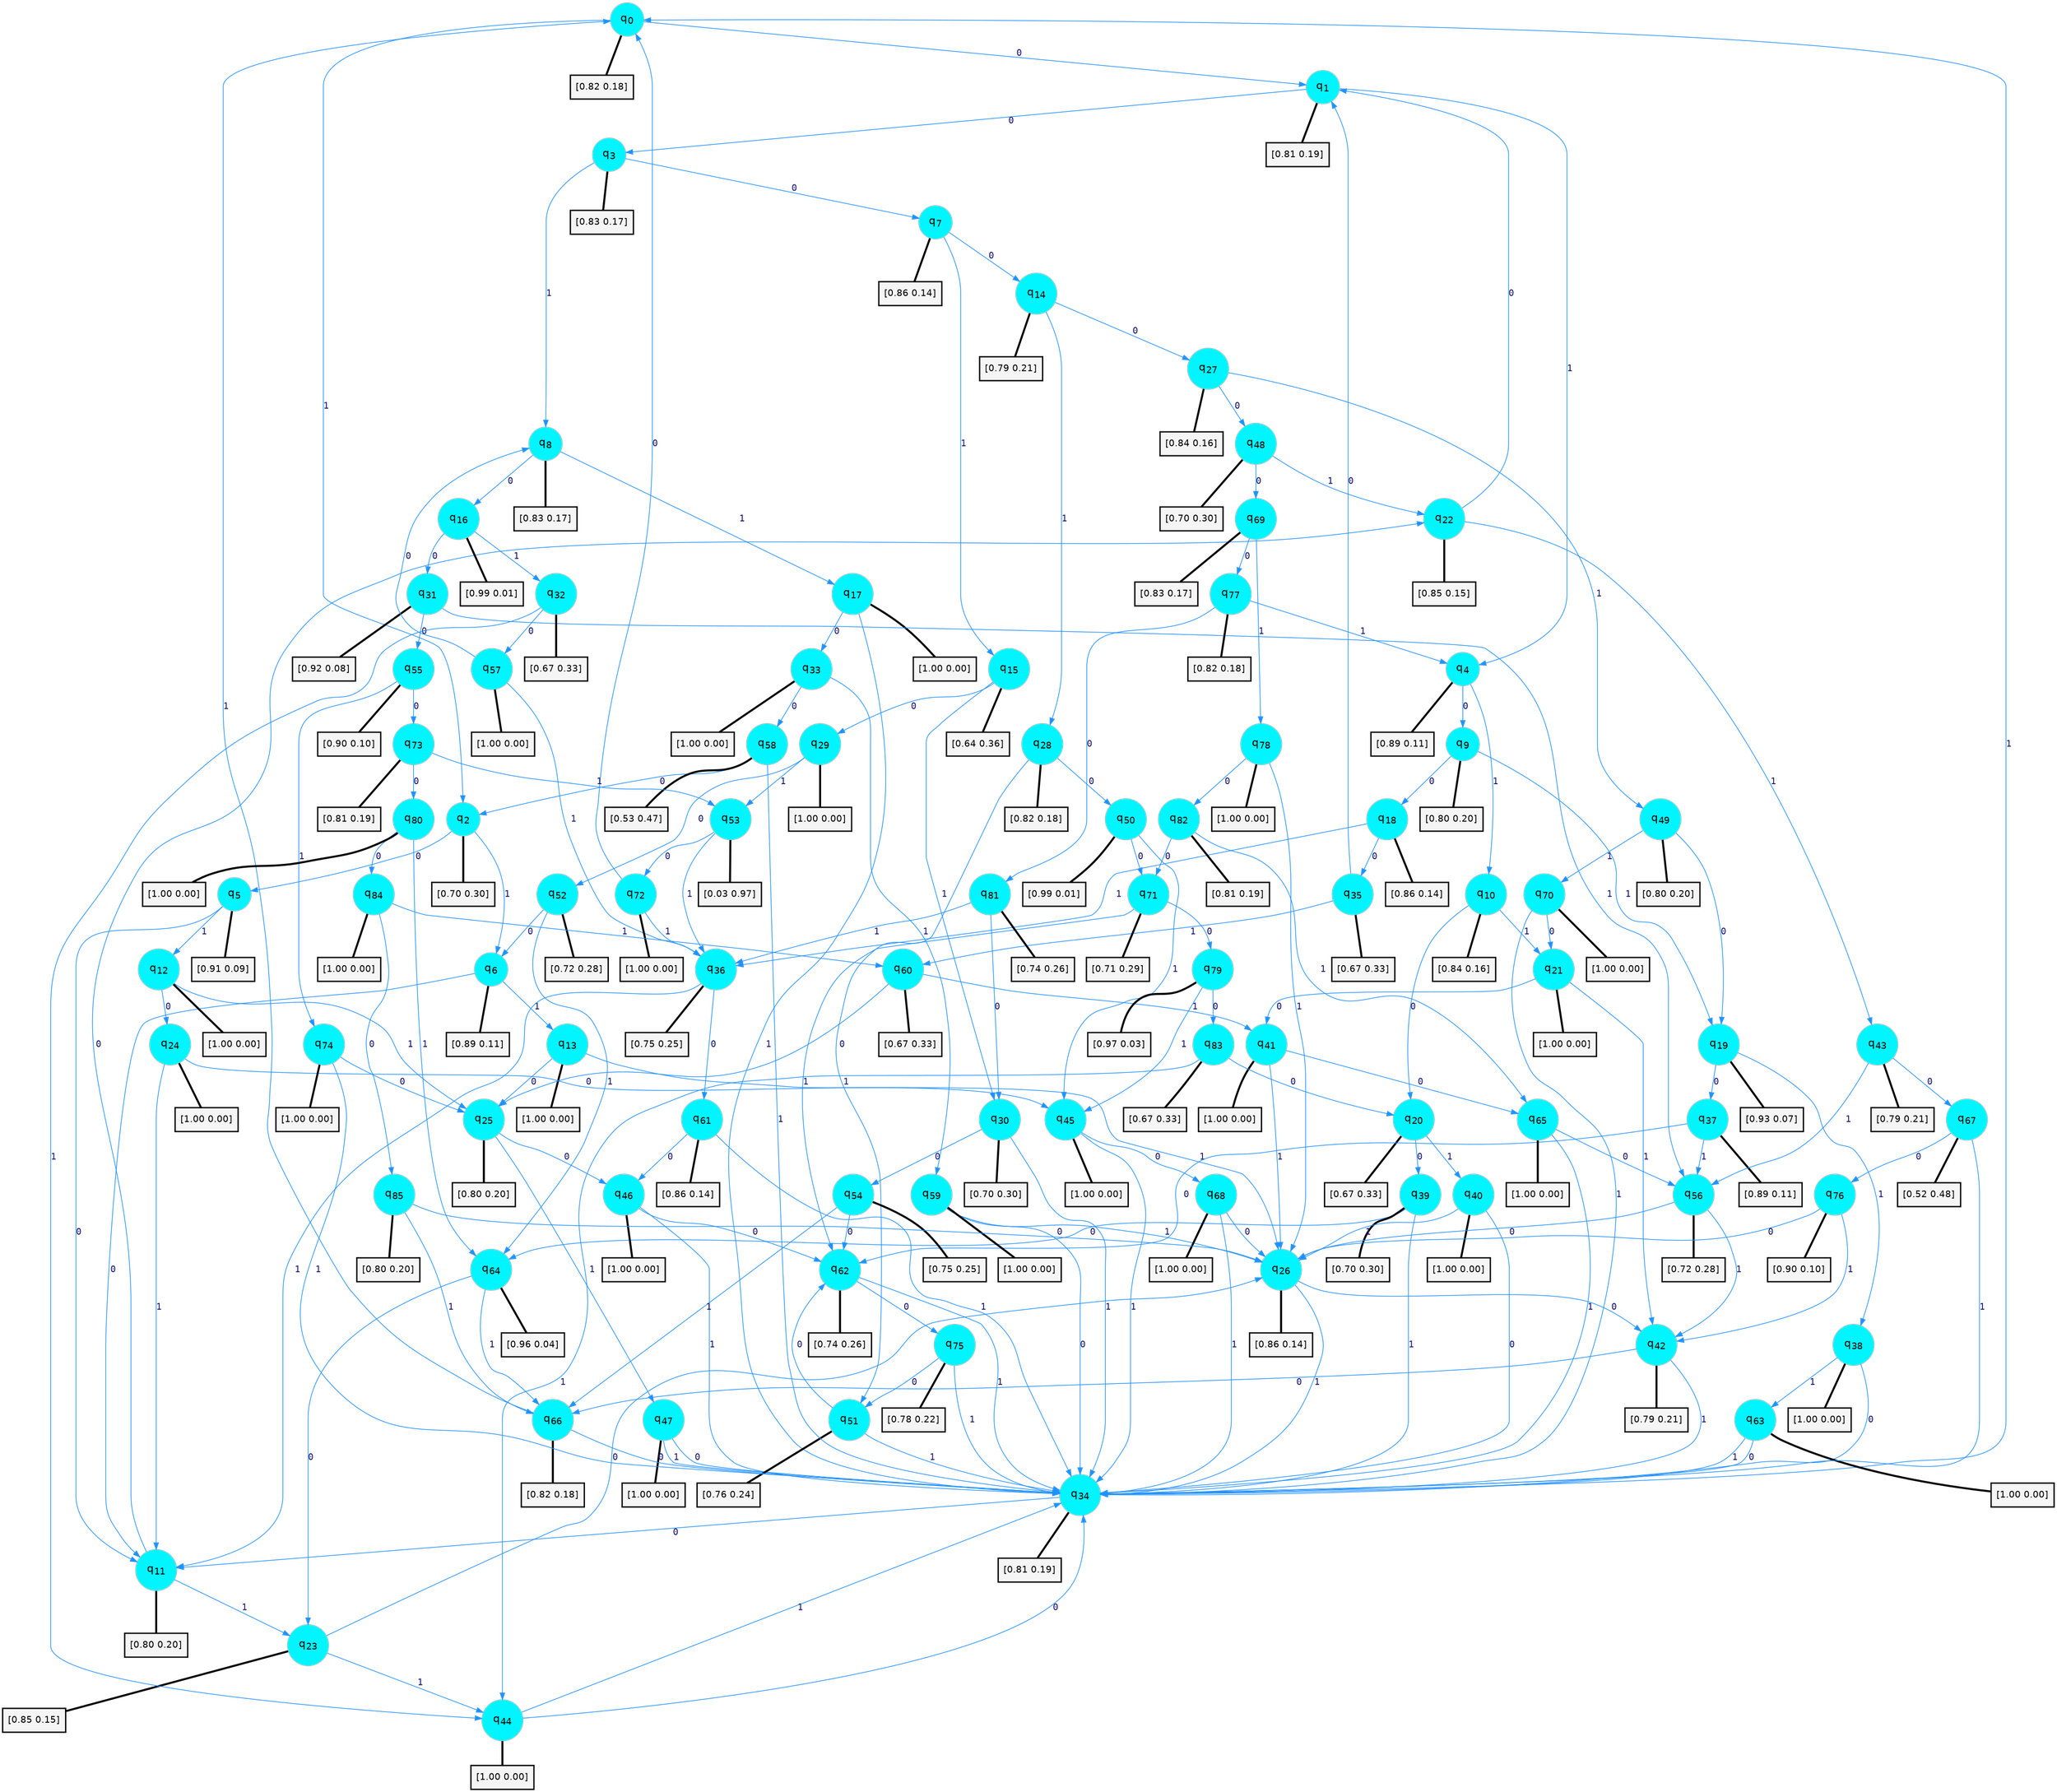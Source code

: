 digraph G {
graph [
bgcolor=transparent, dpi=300, rankdir=TD, size="40,25"];
node [
color=gray, fillcolor=turquoise1, fontcolor=black, fontname=Helvetica, fontsize=16, fontweight=bold, shape=circle, style=filled];
edge [
arrowsize=1, color=dodgerblue1, fontcolor=midnightblue, fontname=courier, fontweight=bold, penwidth=1, style=solid, weight=20];
0[label=<q<SUB>0</SUB>>];
1[label=<q<SUB>1</SUB>>];
2[label=<q<SUB>2</SUB>>];
3[label=<q<SUB>3</SUB>>];
4[label=<q<SUB>4</SUB>>];
5[label=<q<SUB>5</SUB>>];
6[label=<q<SUB>6</SUB>>];
7[label=<q<SUB>7</SUB>>];
8[label=<q<SUB>8</SUB>>];
9[label=<q<SUB>9</SUB>>];
10[label=<q<SUB>10</SUB>>];
11[label=<q<SUB>11</SUB>>];
12[label=<q<SUB>12</SUB>>];
13[label=<q<SUB>13</SUB>>];
14[label=<q<SUB>14</SUB>>];
15[label=<q<SUB>15</SUB>>];
16[label=<q<SUB>16</SUB>>];
17[label=<q<SUB>17</SUB>>];
18[label=<q<SUB>18</SUB>>];
19[label=<q<SUB>19</SUB>>];
20[label=<q<SUB>20</SUB>>];
21[label=<q<SUB>21</SUB>>];
22[label=<q<SUB>22</SUB>>];
23[label=<q<SUB>23</SUB>>];
24[label=<q<SUB>24</SUB>>];
25[label=<q<SUB>25</SUB>>];
26[label=<q<SUB>26</SUB>>];
27[label=<q<SUB>27</SUB>>];
28[label=<q<SUB>28</SUB>>];
29[label=<q<SUB>29</SUB>>];
30[label=<q<SUB>30</SUB>>];
31[label=<q<SUB>31</SUB>>];
32[label=<q<SUB>32</SUB>>];
33[label=<q<SUB>33</SUB>>];
34[label=<q<SUB>34</SUB>>];
35[label=<q<SUB>35</SUB>>];
36[label=<q<SUB>36</SUB>>];
37[label=<q<SUB>37</SUB>>];
38[label=<q<SUB>38</SUB>>];
39[label=<q<SUB>39</SUB>>];
40[label=<q<SUB>40</SUB>>];
41[label=<q<SUB>41</SUB>>];
42[label=<q<SUB>42</SUB>>];
43[label=<q<SUB>43</SUB>>];
44[label=<q<SUB>44</SUB>>];
45[label=<q<SUB>45</SUB>>];
46[label=<q<SUB>46</SUB>>];
47[label=<q<SUB>47</SUB>>];
48[label=<q<SUB>48</SUB>>];
49[label=<q<SUB>49</SUB>>];
50[label=<q<SUB>50</SUB>>];
51[label=<q<SUB>51</SUB>>];
52[label=<q<SUB>52</SUB>>];
53[label=<q<SUB>53</SUB>>];
54[label=<q<SUB>54</SUB>>];
55[label=<q<SUB>55</SUB>>];
56[label=<q<SUB>56</SUB>>];
57[label=<q<SUB>57</SUB>>];
58[label=<q<SUB>58</SUB>>];
59[label=<q<SUB>59</SUB>>];
60[label=<q<SUB>60</SUB>>];
61[label=<q<SUB>61</SUB>>];
62[label=<q<SUB>62</SUB>>];
63[label=<q<SUB>63</SUB>>];
64[label=<q<SUB>64</SUB>>];
65[label=<q<SUB>65</SUB>>];
66[label=<q<SUB>66</SUB>>];
67[label=<q<SUB>67</SUB>>];
68[label=<q<SUB>68</SUB>>];
69[label=<q<SUB>69</SUB>>];
70[label=<q<SUB>70</SUB>>];
71[label=<q<SUB>71</SUB>>];
72[label=<q<SUB>72</SUB>>];
73[label=<q<SUB>73</SUB>>];
74[label=<q<SUB>74</SUB>>];
75[label=<q<SUB>75</SUB>>];
76[label=<q<SUB>76</SUB>>];
77[label=<q<SUB>77</SUB>>];
78[label=<q<SUB>78</SUB>>];
79[label=<q<SUB>79</SUB>>];
80[label=<q<SUB>80</SUB>>];
81[label=<q<SUB>81</SUB>>];
82[label=<q<SUB>82</SUB>>];
83[label=<q<SUB>83</SUB>>];
84[label=<q<SUB>84</SUB>>];
85[label=<q<SUB>85</SUB>>];
86[label="[0.82 0.18]", shape=box,fontcolor=black, fontname=Helvetica, fontsize=14, penwidth=2, fillcolor=whitesmoke,color=black];
87[label="[0.81 0.19]", shape=box,fontcolor=black, fontname=Helvetica, fontsize=14, penwidth=2, fillcolor=whitesmoke,color=black];
88[label="[0.70 0.30]", shape=box,fontcolor=black, fontname=Helvetica, fontsize=14, penwidth=2, fillcolor=whitesmoke,color=black];
89[label="[0.83 0.17]", shape=box,fontcolor=black, fontname=Helvetica, fontsize=14, penwidth=2, fillcolor=whitesmoke,color=black];
90[label="[0.89 0.11]", shape=box,fontcolor=black, fontname=Helvetica, fontsize=14, penwidth=2, fillcolor=whitesmoke,color=black];
91[label="[0.91 0.09]", shape=box,fontcolor=black, fontname=Helvetica, fontsize=14, penwidth=2, fillcolor=whitesmoke,color=black];
92[label="[0.89 0.11]", shape=box,fontcolor=black, fontname=Helvetica, fontsize=14, penwidth=2, fillcolor=whitesmoke,color=black];
93[label="[0.86 0.14]", shape=box,fontcolor=black, fontname=Helvetica, fontsize=14, penwidth=2, fillcolor=whitesmoke,color=black];
94[label="[0.83 0.17]", shape=box,fontcolor=black, fontname=Helvetica, fontsize=14, penwidth=2, fillcolor=whitesmoke,color=black];
95[label="[0.80 0.20]", shape=box,fontcolor=black, fontname=Helvetica, fontsize=14, penwidth=2, fillcolor=whitesmoke,color=black];
96[label="[0.84 0.16]", shape=box,fontcolor=black, fontname=Helvetica, fontsize=14, penwidth=2, fillcolor=whitesmoke,color=black];
97[label="[0.80 0.20]", shape=box,fontcolor=black, fontname=Helvetica, fontsize=14, penwidth=2, fillcolor=whitesmoke,color=black];
98[label="[1.00 0.00]", shape=box,fontcolor=black, fontname=Helvetica, fontsize=14, penwidth=2, fillcolor=whitesmoke,color=black];
99[label="[1.00 0.00]", shape=box,fontcolor=black, fontname=Helvetica, fontsize=14, penwidth=2, fillcolor=whitesmoke,color=black];
100[label="[0.79 0.21]", shape=box,fontcolor=black, fontname=Helvetica, fontsize=14, penwidth=2, fillcolor=whitesmoke,color=black];
101[label="[0.64 0.36]", shape=box,fontcolor=black, fontname=Helvetica, fontsize=14, penwidth=2, fillcolor=whitesmoke,color=black];
102[label="[0.99 0.01]", shape=box,fontcolor=black, fontname=Helvetica, fontsize=14, penwidth=2, fillcolor=whitesmoke,color=black];
103[label="[1.00 0.00]", shape=box,fontcolor=black, fontname=Helvetica, fontsize=14, penwidth=2, fillcolor=whitesmoke,color=black];
104[label="[0.86 0.14]", shape=box,fontcolor=black, fontname=Helvetica, fontsize=14, penwidth=2, fillcolor=whitesmoke,color=black];
105[label="[0.93 0.07]", shape=box,fontcolor=black, fontname=Helvetica, fontsize=14, penwidth=2, fillcolor=whitesmoke,color=black];
106[label="[0.67 0.33]", shape=box,fontcolor=black, fontname=Helvetica, fontsize=14, penwidth=2, fillcolor=whitesmoke,color=black];
107[label="[1.00 0.00]", shape=box,fontcolor=black, fontname=Helvetica, fontsize=14, penwidth=2, fillcolor=whitesmoke,color=black];
108[label="[0.85 0.15]", shape=box,fontcolor=black, fontname=Helvetica, fontsize=14, penwidth=2, fillcolor=whitesmoke,color=black];
109[label="[0.85 0.15]", shape=box,fontcolor=black, fontname=Helvetica, fontsize=14, penwidth=2, fillcolor=whitesmoke,color=black];
110[label="[1.00 0.00]", shape=box,fontcolor=black, fontname=Helvetica, fontsize=14, penwidth=2, fillcolor=whitesmoke,color=black];
111[label="[0.80 0.20]", shape=box,fontcolor=black, fontname=Helvetica, fontsize=14, penwidth=2, fillcolor=whitesmoke,color=black];
112[label="[0.86 0.14]", shape=box,fontcolor=black, fontname=Helvetica, fontsize=14, penwidth=2, fillcolor=whitesmoke,color=black];
113[label="[0.84 0.16]", shape=box,fontcolor=black, fontname=Helvetica, fontsize=14, penwidth=2, fillcolor=whitesmoke,color=black];
114[label="[0.82 0.18]", shape=box,fontcolor=black, fontname=Helvetica, fontsize=14, penwidth=2, fillcolor=whitesmoke,color=black];
115[label="[1.00 0.00]", shape=box,fontcolor=black, fontname=Helvetica, fontsize=14, penwidth=2, fillcolor=whitesmoke,color=black];
116[label="[0.70 0.30]", shape=box,fontcolor=black, fontname=Helvetica, fontsize=14, penwidth=2, fillcolor=whitesmoke,color=black];
117[label="[0.92 0.08]", shape=box,fontcolor=black, fontname=Helvetica, fontsize=14, penwidth=2, fillcolor=whitesmoke,color=black];
118[label="[0.67 0.33]", shape=box,fontcolor=black, fontname=Helvetica, fontsize=14, penwidth=2, fillcolor=whitesmoke,color=black];
119[label="[1.00 0.00]", shape=box,fontcolor=black, fontname=Helvetica, fontsize=14, penwidth=2, fillcolor=whitesmoke,color=black];
120[label="[0.81 0.19]", shape=box,fontcolor=black, fontname=Helvetica, fontsize=14, penwidth=2, fillcolor=whitesmoke,color=black];
121[label="[0.67 0.33]", shape=box,fontcolor=black, fontname=Helvetica, fontsize=14, penwidth=2, fillcolor=whitesmoke,color=black];
122[label="[0.75 0.25]", shape=box,fontcolor=black, fontname=Helvetica, fontsize=14, penwidth=2, fillcolor=whitesmoke,color=black];
123[label="[0.89 0.11]", shape=box,fontcolor=black, fontname=Helvetica, fontsize=14, penwidth=2, fillcolor=whitesmoke,color=black];
124[label="[1.00 0.00]", shape=box,fontcolor=black, fontname=Helvetica, fontsize=14, penwidth=2, fillcolor=whitesmoke,color=black];
125[label="[0.70 0.30]", shape=box,fontcolor=black, fontname=Helvetica, fontsize=14, penwidth=2, fillcolor=whitesmoke,color=black];
126[label="[1.00 0.00]", shape=box,fontcolor=black, fontname=Helvetica, fontsize=14, penwidth=2, fillcolor=whitesmoke,color=black];
127[label="[1.00 0.00]", shape=box,fontcolor=black, fontname=Helvetica, fontsize=14, penwidth=2, fillcolor=whitesmoke,color=black];
128[label="[0.79 0.21]", shape=box,fontcolor=black, fontname=Helvetica, fontsize=14, penwidth=2, fillcolor=whitesmoke,color=black];
129[label="[0.79 0.21]", shape=box,fontcolor=black, fontname=Helvetica, fontsize=14, penwidth=2, fillcolor=whitesmoke,color=black];
130[label="[1.00 0.00]", shape=box,fontcolor=black, fontname=Helvetica, fontsize=14, penwidth=2, fillcolor=whitesmoke,color=black];
131[label="[1.00 0.00]", shape=box,fontcolor=black, fontname=Helvetica, fontsize=14, penwidth=2, fillcolor=whitesmoke,color=black];
132[label="[1.00 0.00]", shape=box,fontcolor=black, fontname=Helvetica, fontsize=14, penwidth=2, fillcolor=whitesmoke,color=black];
133[label="[1.00 0.00]", shape=box,fontcolor=black, fontname=Helvetica, fontsize=14, penwidth=2, fillcolor=whitesmoke,color=black];
134[label="[0.70 0.30]", shape=box,fontcolor=black, fontname=Helvetica, fontsize=14, penwidth=2, fillcolor=whitesmoke,color=black];
135[label="[0.80 0.20]", shape=box,fontcolor=black, fontname=Helvetica, fontsize=14, penwidth=2, fillcolor=whitesmoke,color=black];
136[label="[0.99 0.01]", shape=box,fontcolor=black, fontname=Helvetica, fontsize=14, penwidth=2, fillcolor=whitesmoke,color=black];
137[label="[0.76 0.24]", shape=box,fontcolor=black, fontname=Helvetica, fontsize=14, penwidth=2, fillcolor=whitesmoke,color=black];
138[label="[0.72 0.28]", shape=box,fontcolor=black, fontname=Helvetica, fontsize=14, penwidth=2, fillcolor=whitesmoke,color=black];
139[label="[0.03 0.97]", shape=box,fontcolor=black, fontname=Helvetica, fontsize=14, penwidth=2, fillcolor=whitesmoke,color=black];
140[label="[0.75 0.25]", shape=box,fontcolor=black, fontname=Helvetica, fontsize=14, penwidth=2, fillcolor=whitesmoke,color=black];
141[label="[0.90 0.10]", shape=box,fontcolor=black, fontname=Helvetica, fontsize=14, penwidth=2, fillcolor=whitesmoke,color=black];
142[label="[0.72 0.28]", shape=box,fontcolor=black, fontname=Helvetica, fontsize=14, penwidth=2, fillcolor=whitesmoke,color=black];
143[label="[1.00 0.00]", shape=box,fontcolor=black, fontname=Helvetica, fontsize=14, penwidth=2, fillcolor=whitesmoke,color=black];
144[label="[0.53 0.47]", shape=box,fontcolor=black, fontname=Helvetica, fontsize=14, penwidth=2, fillcolor=whitesmoke,color=black];
145[label="[1.00 0.00]", shape=box,fontcolor=black, fontname=Helvetica, fontsize=14, penwidth=2, fillcolor=whitesmoke,color=black];
146[label="[0.67 0.33]", shape=box,fontcolor=black, fontname=Helvetica, fontsize=14, penwidth=2, fillcolor=whitesmoke,color=black];
147[label="[0.86 0.14]", shape=box,fontcolor=black, fontname=Helvetica, fontsize=14, penwidth=2, fillcolor=whitesmoke,color=black];
148[label="[0.74 0.26]", shape=box,fontcolor=black, fontname=Helvetica, fontsize=14, penwidth=2, fillcolor=whitesmoke,color=black];
149[label="[1.00 0.00]", shape=box,fontcolor=black, fontname=Helvetica, fontsize=14, penwidth=2, fillcolor=whitesmoke,color=black];
150[label="[0.96 0.04]", shape=box,fontcolor=black, fontname=Helvetica, fontsize=14, penwidth=2, fillcolor=whitesmoke,color=black];
151[label="[1.00 0.00]", shape=box,fontcolor=black, fontname=Helvetica, fontsize=14, penwidth=2, fillcolor=whitesmoke,color=black];
152[label="[0.82 0.18]", shape=box,fontcolor=black, fontname=Helvetica, fontsize=14, penwidth=2, fillcolor=whitesmoke,color=black];
153[label="[0.52 0.48]", shape=box,fontcolor=black, fontname=Helvetica, fontsize=14, penwidth=2, fillcolor=whitesmoke,color=black];
154[label="[1.00 0.00]", shape=box,fontcolor=black, fontname=Helvetica, fontsize=14, penwidth=2, fillcolor=whitesmoke,color=black];
155[label="[0.83 0.17]", shape=box,fontcolor=black, fontname=Helvetica, fontsize=14, penwidth=2, fillcolor=whitesmoke,color=black];
156[label="[1.00 0.00]", shape=box,fontcolor=black, fontname=Helvetica, fontsize=14, penwidth=2, fillcolor=whitesmoke,color=black];
157[label="[0.71 0.29]", shape=box,fontcolor=black, fontname=Helvetica, fontsize=14, penwidth=2, fillcolor=whitesmoke,color=black];
158[label="[1.00 0.00]", shape=box,fontcolor=black, fontname=Helvetica, fontsize=14, penwidth=2, fillcolor=whitesmoke,color=black];
159[label="[0.81 0.19]", shape=box,fontcolor=black, fontname=Helvetica, fontsize=14, penwidth=2, fillcolor=whitesmoke,color=black];
160[label="[1.00 0.00]", shape=box,fontcolor=black, fontname=Helvetica, fontsize=14, penwidth=2, fillcolor=whitesmoke,color=black];
161[label="[0.78 0.22]", shape=box,fontcolor=black, fontname=Helvetica, fontsize=14, penwidth=2, fillcolor=whitesmoke,color=black];
162[label="[0.90 0.10]", shape=box,fontcolor=black, fontname=Helvetica, fontsize=14, penwidth=2, fillcolor=whitesmoke,color=black];
163[label="[0.82 0.18]", shape=box,fontcolor=black, fontname=Helvetica, fontsize=14, penwidth=2, fillcolor=whitesmoke,color=black];
164[label="[1.00 0.00]", shape=box,fontcolor=black, fontname=Helvetica, fontsize=14, penwidth=2, fillcolor=whitesmoke,color=black];
165[label="[0.97 0.03]", shape=box,fontcolor=black, fontname=Helvetica, fontsize=14, penwidth=2, fillcolor=whitesmoke,color=black];
166[label="[1.00 0.00]", shape=box,fontcolor=black, fontname=Helvetica, fontsize=14, penwidth=2, fillcolor=whitesmoke,color=black];
167[label="[0.74 0.26]", shape=box,fontcolor=black, fontname=Helvetica, fontsize=14, penwidth=2, fillcolor=whitesmoke,color=black];
168[label="[0.81 0.19]", shape=box,fontcolor=black, fontname=Helvetica, fontsize=14, penwidth=2, fillcolor=whitesmoke,color=black];
169[label="[0.67 0.33]", shape=box,fontcolor=black, fontname=Helvetica, fontsize=14, penwidth=2, fillcolor=whitesmoke,color=black];
170[label="[1.00 0.00]", shape=box,fontcolor=black, fontname=Helvetica, fontsize=14, penwidth=2, fillcolor=whitesmoke,color=black];
171[label="[0.80 0.20]", shape=box,fontcolor=black, fontname=Helvetica, fontsize=14, penwidth=2, fillcolor=whitesmoke,color=black];
0->1 [label=0];
0->2 [label=1];
0->86 [arrowhead=none, penwidth=3,color=black];
1->3 [label=0];
1->4 [label=1];
1->87 [arrowhead=none, penwidth=3,color=black];
2->5 [label=0];
2->6 [label=1];
2->88 [arrowhead=none, penwidth=3,color=black];
3->7 [label=0];
3->8 [label=1];
3->89 [arrowhead=none, penwidth=3,color=black];
4->9 [label=0];
4->10 [label=1];
4->90 [arrowhead=none, penwidth=3,color=black];
5->11 [label=0];
5->12 [label=1];
5->91 [arrowhead=none, penwidth=3,color=black];
6->11 [label=0];
6->13 [label=1];
6->92 [arrowhead=none, penwidth=3,color=black];
7->14 [label=0];
7->15 [label=1];
7->93 [arrowhead=none, penwidth=3,color=black];
8->16 [label=0];
8->17 [label=1];
8->94 [arrowhead=none, penwidth=3,color=black];
9->18 [label=0];
9->19 [label=1];
9->95 [arrowhead=none, penwidth=3,color=black];
10->20 [label=0];
10->21 [label=1];
10->96 [arrowhead=none, penwidth=3,color=black];
11->22 [label=0];
11->23 [label=1];
11->97 [arrowhead=none, penwidth=3,color=black];
12->24 [label=0];
12->25 [label=1];
12->98 [arrowhead=none, penwidth=3,color=black];
13->25 [label=0];
13->26 [label=1];
13->99 [arrowhead=none, penwidth=3,color=black];
14->27 [label=0];
14->28 [label=1];
14->100 [arrowhead=none, penwidth=3,color=black];
15->29 [label=0];
15->30 [label=1];
15->101 [arrowhead=none, penwidth=3,color=black];
16->31 [label=0];
16->32 [label=1];
16->102 [arrowhead=none, penwidth=3,color=black];
17->33 [label=0];
17->34 [label=1];
17->103 [arrowhead=none, penwidth=3,color=black];
18->35 [label=0];
18->36 [label=1];
18->104 [arrowhead=none, penwidth=3,color=black];
19->37 [label=0];
19->38 [label=1];
19->105 [arrowhead=none, penwidth=3,color=black];
20->39 [label=0];
20->40 [label=1];
20->106 [arrowhead=none, penwidth=3,color=black];
21->41 [label=0];
21->42 [label=1];
21->107 [arrowhead=none, penwidth=3,color=black];
22->1 [label=0];
22->43 [label=1];
22->108 [arrowhead=none, penwidth=3,color=black];
23->26 [label=0];
23->44 [label=1];
23->109 [arrowhead=none, penwidth=3,color=black];
24->45 [label=0];
24->11 [label=1];
24->110 [arrowhead=none, penwidth=3,color=black];
25->46 [label=0];
25->47 [label=1];
25->111 [arrowhead=none, penwidth=3,color=black];
26->42 [label=0];
26->34 [label=1];
26->112 [arrowhead=none, penwidth=3,color=black];
27->48 [label=0];
27->49 [label=1];
27->113 [arrowhead=none, penwidth=3,color=black];
28->50 [label=0];
28->51 [label=1];
28->114 [arrowhead=none, penwidth=3,color=black];
29->52 [label=0];
29->53 [label=1];
29->115 [arrowhead=none, penwidth=3,color=black];
30->54 [label=0];
30->34 [label=1];
30->116 [arrowhead=none, penwidth=3,color=black];
31->55 [label=0];
31->56 [label=1];
31->117 [arrowhead=none, penwidth=3,color=black];
32->57 [label=0];
32->44 [label=1];
32->118 [arrowhead=none, penwidth=3,color=black];
33->58 [label=0];
33->59 [label=1];
33->119 [arrowhead=none, penwidth=3,color=black];
34->11 [label=0];
34->0 [label=1];
34->120 [arrowhead=none, penwidth=3,color=black];
35->1 [label=0];
35->60 [label=1];
35->121 [arrowhead=none, penwidth=3,color=black];
36->61 [label=0];
36->11 [label=1];
36->122 [arrowhead=none, penwidth=3,color=black];
37->62 [label=0];
37->56 [label=1];
37->123 [arrowhead=none, penwidth=3,color=black];
38->34 [label=0];
38->63 [label=1];
38->124 [arrowhead=none, penwidth=3,color=black];
39->64 [label=0];
39->34 [label=1];
39->125 [arrowhead=none, penwidth=3,color=black];
40->34 [label=0];
40->26 [label=1];
40->126 [arrowhead=none, penwidth=3,color=black];
41->65 [label=0];
41->26 [label=1];
41->127 [arrowhead=none, penwidth=3,color=black];
42->66 [label=0];
42->34 [label=1];
42->128 [arrowhead=none, penwidth=3,color=black];
43->67 [label=0];
43->56 [label=1];
43->129 [arrowhead=none, penwidth=3,color=black];
44->34 [label=0];
44->34 [label=1];
44->130 [arrowhead=none, penwidth=3,color=black];
45->68 [label=0];
45->34 [label=1];
45->131 [arrowhead=none, penwidth=3,color=black];
46->62 [label=0];
46->34 [label=1];
46->132 [arrowhead=none, penwidth=3,color=black];
47->34 [label=0];
47->34 [label=1];
47->133 [arrowhead=none, penwidth=3,color=black];
48->69 [label=0];
48->22 [label=1];
48->134 [arrowhead=none, penwidth=3,color=black];
49->19 [label=0];
49->70 [label=1];
49->135 [arrowhead=none, penwidth=3,color=black];
50->71 [label=0];
50->45 [label=1];
50->136 [arrowhead=none, penwidth=3,color=black];
51->62 [label=0];
51->34 [label=1];
51->137 [arrowhead=none, penwidth=3,color=black];
52->6 [label=0];
52->64 [label=1];
52->138 [arrowhead=none, penwidth=3,color=black];
53->72 [label=0];
53->36 [label=1];
53->139 [arrowhead=none, penwidth=3,color=black];
54->62 [label=0];
54->66 [label=1];
54->140 [arrowhead=none, penwidth=3,color=black];
55->73 [label=0];
55->74 [label=1];
55->141 [arrowhead=none, penwidth=3,color=black];
56->26 [label=0];
56->42 [label=1];
56->142 [arrowhead=none, penwidth=3,color=black];
57->8 [label=0];
57->36 [label=1];
57->143 [arrowhead=none, penwidth=3,color=black];
58->2 [label=0];
58->34 [label=1];
58->144 [arrowhead=none, penwidth=3,color=black];
59->34 [label=0];
59->26 [label=1];
59->145 [arrowhead=none, penwidth=3,color=black];
60->25 [label=0];
60->41 [label=1];
60->146 [arrowhead=none, penwidth=3,color=black];
61->46 [label=0];
61->34 [label=1];
61->147 [arrowhead=none, penwidth=3,color=black];
62->75 [label=0];
62->34 [label=1];
62->148 [arrowhead=none, penwidth=3,color=black];
63->34 [label=0];
63->34 [label=1];
63->149 [arrowhead=none, penwidth=3,color=black];
64->23 [label=0];
64->66 [label=1];
64->150 [arrowhead=none, penwidth=3,color=black];
65->56 [label=0];
65->34 [label=1];
65->151 [arrowhead=none, penwidth=3,color=black];
66->34 [label=0];
66->0 [label=1];
66->152 [arrowhead=none, penwidth=3,color=black];
67->76 [label=0];
67->34 [label=1];
67->153 [arrowhead=none, penwidth=3,color=black];
68->26 [label=0];
68->34 [label=1];
68->154 [arrowhead=none, penwidth=3,color=black];
69->77 [label=0];
69->78 [label=1];
69->155 [arrowhead=none, penwidth=3,color=black];
70->21 [label=0];
70->34 [label=1];
70->156 [arrowhead=none, penwidth=3,color=black];
71->79 [label=0];
71->62 [label=1];
71->157 [arrowhead=none, penwidth=3,color=black];
72->0 [label=0];
72->36 [label=1];
72->158 [arrowhead=none, penwidth=3,color=black];
73->80 [label=0];
73->53 [label=1];
73->159 [arrowhead=none, penwidth=3,color=black];
74->25 [label=0];
74->34 [label=1];
74->160 [arrowhead=none, penwidth=3,color=black];
75->51 [label=0];
75->34 [label=1];
75->161 [arrowhead=none, penwidth=3,color=black];
76->26 [label=0];
76->42 [label=1];
76->162 [arrowhead=none, penwidth=3,color=black];
77->81 [label=0];
77->4 [label=1];
77->163 [arrowhead=none, penwidth=3,color=black];
78->82 [label=0];
78->26 [label=1];
78->164 [arrowhead=none, penwidth=3,color=black];
79->83 [label=0];
79->45 [label=1];
79->165 [arrowhead=none, penwidth=3,color=black];
80->84 [label=0];
80->64 [label=1];
80->166 [arrowhead=none, penwidth=3,color=black];
81->30 [label=0];
81->36 [label=1];
81->167 [arrowhead=none, penwidth=3,color=black];
82->71 [label=0];
82->65 [label=1];
82->168 [arrowhead=none, penwidth=3,color=black];
83->20 [label=0];
83->44 [label=1];
83->169 [arrowhead=none, penwidth=3,color=black];
84->85 [label=0];
84->60 [label=1];
84->170 [arrowhead=none, penwidth=3,color=black];
85->26 [label=0];
85->66 [label=1];
85->171 [arrowhead=none, penwidth=3,color=black];
}
